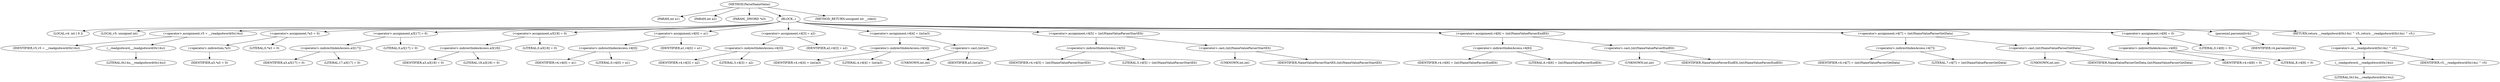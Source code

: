 digraph ParseNameValue {  
"1000103" [label = "(METHOD,ParseNameValue)" ]
"1000104" [label = "(PARAM,int a1)" ]
"1000105" [label = "(PARAM,int a2)" ]
"1000106" [label = "(PARAM,_DWORD *a3)" ]
"1000107" [label = "(BLOCK,,)" ]
"1000108" [label = "(LOCAL,v4: int [ 9 ])" ]
"1000109" [label = "(LOCAL,v5: unsigned int)" ]
"1000110" [label = "(<operator>.assignment,v5 = __readgsdword(0x14u))" ]
"1000111" [label = "(IDENTIFIER,v5,v5 = __readgsdword(0x14u))" ]
"1000112" [label = "(__readgsdword,__readgsdword(0x14u))" ]
"1000113" [label = "(LITERAL,0x14u,__readgsdword(0x14u))" ]
"1000114" [label = "(<operator>.assignment,*a3 = 0)" ]
"1000115" [label = "(<operator>.indirection,*a3)" ]
"1000116" [label = "(IDENTIFIER,a3,*a3 = 0)" ]
"1000117" [label = "(LITERAL,0,*a3 = 0)" ]
"1000118" [label = "(<operator>.assignment,a3[17] = 0)" ]
"1000119" [label = "(<operator>.indirectIndexAccess,a3[17])" ]
"1000120" [label = "(IDENTIFIER,a3,a3[17] = 0)" ]
"1000121" [label = "(LITERAL,17,a3[17] = 0)" ]
"1000122" [label = "(LITERAL,0,a3[17] = 0)" ]
"1000123" [label = "(<operator>.assignment,a3[18] = 0)" ]
"1000124" [label = "(<operator>.indirectIndexAccess,a3[18])" ]
"1000125" [label = "(IDENTIFIER,a3,a3[18] = 0)" ]
"1000126" [label = "(LITERAL,18,a3[18] = 0)" ]
"1000127" [label = "(LITERAL,0,a3[18] = 0)" ]
"1000128" [label = "(<operator>.assignment,v4[0] = a1)" ]
"1000129" [label = "(<operator>.indirectIndexAccess,v4[0])" ]
"1000130" [label = "(IDENTIFIER,v4,v4[0] = a1)" ]
"1000131" [label = "(LITERAL,0,v4[0] = a1)" ]
"1000132" [label = "(IDENTIFIER,a1,v4[0] = a1)" ]
"1000133" [label = "(<operator>.assignment,v4[3] = a2)" ]
"1000134" [label = "(<operator>.indirectIndexAccess,v4[3])" ]
"1000135" [label = "(IDENTIFIER,v4,v4[3] = a2)" ]
"1000136" [label = "(LITERAL,3,v4[3] = a2)" ]
"1000137" [label = "(IDENTIFIER,a2,v4[3] = a2)" ]
"1000138" [label = "(<operator>.assignment,v4[4] = (int)a3)" ]
"1000139" [label = "(<operator>.indirectIndexAccess,v4[4])" ]
"1000140" [label = "(IDENTIFIER,v4,v4[4] = (int)a3)" ]
"1000141" [label = "(LITERAL,4,v4[4] = (int)a3)" ]
"1000142" [label = "(<operator>.cast,(int)a3)" ]
"1000143" [label = "(UNKNOWN,int,int)" ]
"1000144" [label = "(IDENTIFIER,a3,(int)a3)" ]
"1000145" [label = "(<operator>.assignment,v4[5] = (int)NameValueParserStartElt)" ]
"1000146" [label = "(<operator>.indirectIndexAccess,v4[5])" ]
"1000147" [label = "(IDENTIFIER,v4,v4[5] = (int)NameValueParserStartElt)" ]
"1000148" [label = "(LITERAL,5,v4[5] = (int)NameValueParserStartElt)" ]
"1000149" [label = "(<operator>.cast,(int)NameValueParserStartElt)" ]
"1000150" [label = "(UNKNOWN,int,int)" ]
"1000151" [label = "(IDENTIFIER,NameValueParserStartElt,(int)NameValueParserStartElt)" ]
"1000152" [label = "(<operator>.assignment,v4[6] = (int)NameValueParserEndElt)" ]
"1000153" [label = "(<operator>.indirectIndexAccess,v4[6])" ]
"1000154" [label = "(IDENTIFIER,v4,v4[6] = (int)NameValueParserEndElt)" ]
"1000155" [label = "(LITERAL,6,v4[6] = (int)NameValueParserEndElt)" ]
"1000156" [label = "(<operator>.cast,(int)NameValueParserEndElt)" ]
"1000157" [label = "(UNKNOWN,int,int)" ]
"1000158" [label = "(IDENTIFIER,NameValueParserEndElt,(int)NameValueParserEndElt)" ]
"1000159" [label = "(<operator>.assignment,v4[7] = (int)NameValueParserGetData)" ]
"1000160" [label = "(<operator>.indirectIndexAccess,v4[7])" ]
"1000161" [label = "(IDENTIFIER,v4,v4[7] = (int)NameValueParserGetData)" ]
"1000162" [label = "(LITERAL,7,v4[7] = (int)NameValueParserGetData)" ]
"1000163" [label = "(<operator>.cast,(int)NameValueParserGetData)" ]
"1000164" [label = "(UNKNOWN,int,int)" ]
"1000165" [label = "(IDENTIFIER,NameValueParserGetData,(int)NameValueParserGetData)" ]
"1000166" [label = "(<operator>.assignment,v4[8] = 0)" ]
"1000167" [label = "(<operator>.indirectIndexAccess,v4[8])" ]
"1000168" [label = "(IDENTIFIER,v4,v4[8] = 0)" ]
"1000169" [label = "(LITERAL,8,v4[8] = 0)" ]
"1000170" [label = "(LITERAL,0,v4[8] = 0)" ]
"1000171" [label = "(parsexml,parsexml(v4))" ]
"1000172" [label = "(IDENTIFIER,v4,parsexml(v4))" ]
"1000173" [label = "(RETURN,return __readgsdword(0x14u) ^ v5;,return __readgsdword(0x14u) ^ v5;)" ]
"1000174" [label = "(<operator>.or,__readgsdword(0x14u) ^ v5)" ]
"1000175" [label = "(__readgsdword,__readgsdword(0x14u))" ]
"1000176" [label = "(LITERAL,0x14u,__readgsdword(0x14u))" ]
"1000177" [label = "(IDENTIFIER,v5,__readgsdword(0x14u) ^ v5)" ]
"1000178" [label = "(METHOD_RETURN,unsigned int __cdecl)" ]
  "1000103" -> "1000104" 
  "1000103" -> "1000105" 
  "1000103" -> "1000106" 
  "1000103" -> "1000107" 
  "1000103" -> "1000178" 
  "1000107" -> "1000108" 
  "1000107" -> "1000109" 
  "1000107" -> "1000110" 
  "1000107" -> "1000114" 
  "1000107" -> "1000118" 
  "1000107" -> "1000123" 
  "1000107" -> "1000128" 
  "1000107" -> "1000133" 
  "1000107" -> "1000138" 
  "1000107" -> "1000145" 
  "1000107" -> "1000152" 
  "1000107" -> "1000159" 
  "1000107" -> "1000166" 
  "1000107" -> "1000171" 
  "1000107" -> "1000173" 
  "1000110" -> "1000111" 
  "1000110" -> "1000112" 
  "1000112" -> "1000113" 
  "1000114" -> "1000115" 
  "1000114" -> "1000117" 
  "1000115" -> "1000116" 
  "1000118" -> "1000119" 
  "1000118" -> "1000122" 
  "1000119" -> "1000120" 
  "1000119" -> "1000121" 
  "1000123" -> "1000124" 
  "1000123" -> "1000127" 
  "1000124" -> "1000125" 
  "1000124" -> "1000126" 
  "1000128" -> "1000129" 
  "1000128" -> "1000132" 
  "1000129" -> "1000130" 
  "1000129" -> "1000131" 
  "1000133" -> "1000134" 
  "1000133" -> "1000137" 
  "1000134" -> "1000135" 
  "1000134" -> "1000136" 
  "1000138" -> "1000139" 
  "1000138" -> "1000142" 
  "1000139" -> "1000140" 
  "1000139" -> "1000141" 
  "1000142" -> "1000143" 
  "1000142" -> "1000144" 
  "1000145" -> "1000146" 
  "1000145" -> "1000149" 
  "1000146" -> "1000147" 
  "1000146" -> "1000148" 
  "1000149" -> "1000150" 
  "1000149" -> "1000151" 
  "1000152" -> "1000153" 
  "1000152" -> "1000156" 
  "1000153" -> "1000154" 
  "1000153" -> "1000155" 
  "1000156" -> "1000157" 
  "1000156" -> "1000158" 
  "1000159" -> "1000160" 
  "1000159" -> "1000163" 
  "1000160" -> "1000161" 
  "1000160" -> "1000162" 
  "1000163" -> "1000164" 
  "1000163" -> "1000165" 
  "1000166" -> "1000167" 
  "1000166" -> "1000170" 
  "1000167" -> "1000168" 
  "1000167" -> "1000169" 
  "1000171" -> "1000172" 
  "1000173" -> "1000174" 
  "1000174" -> "1000175" 
  "1000174" -> "1000177" 
  "1000175" -> "1000176" 
}
